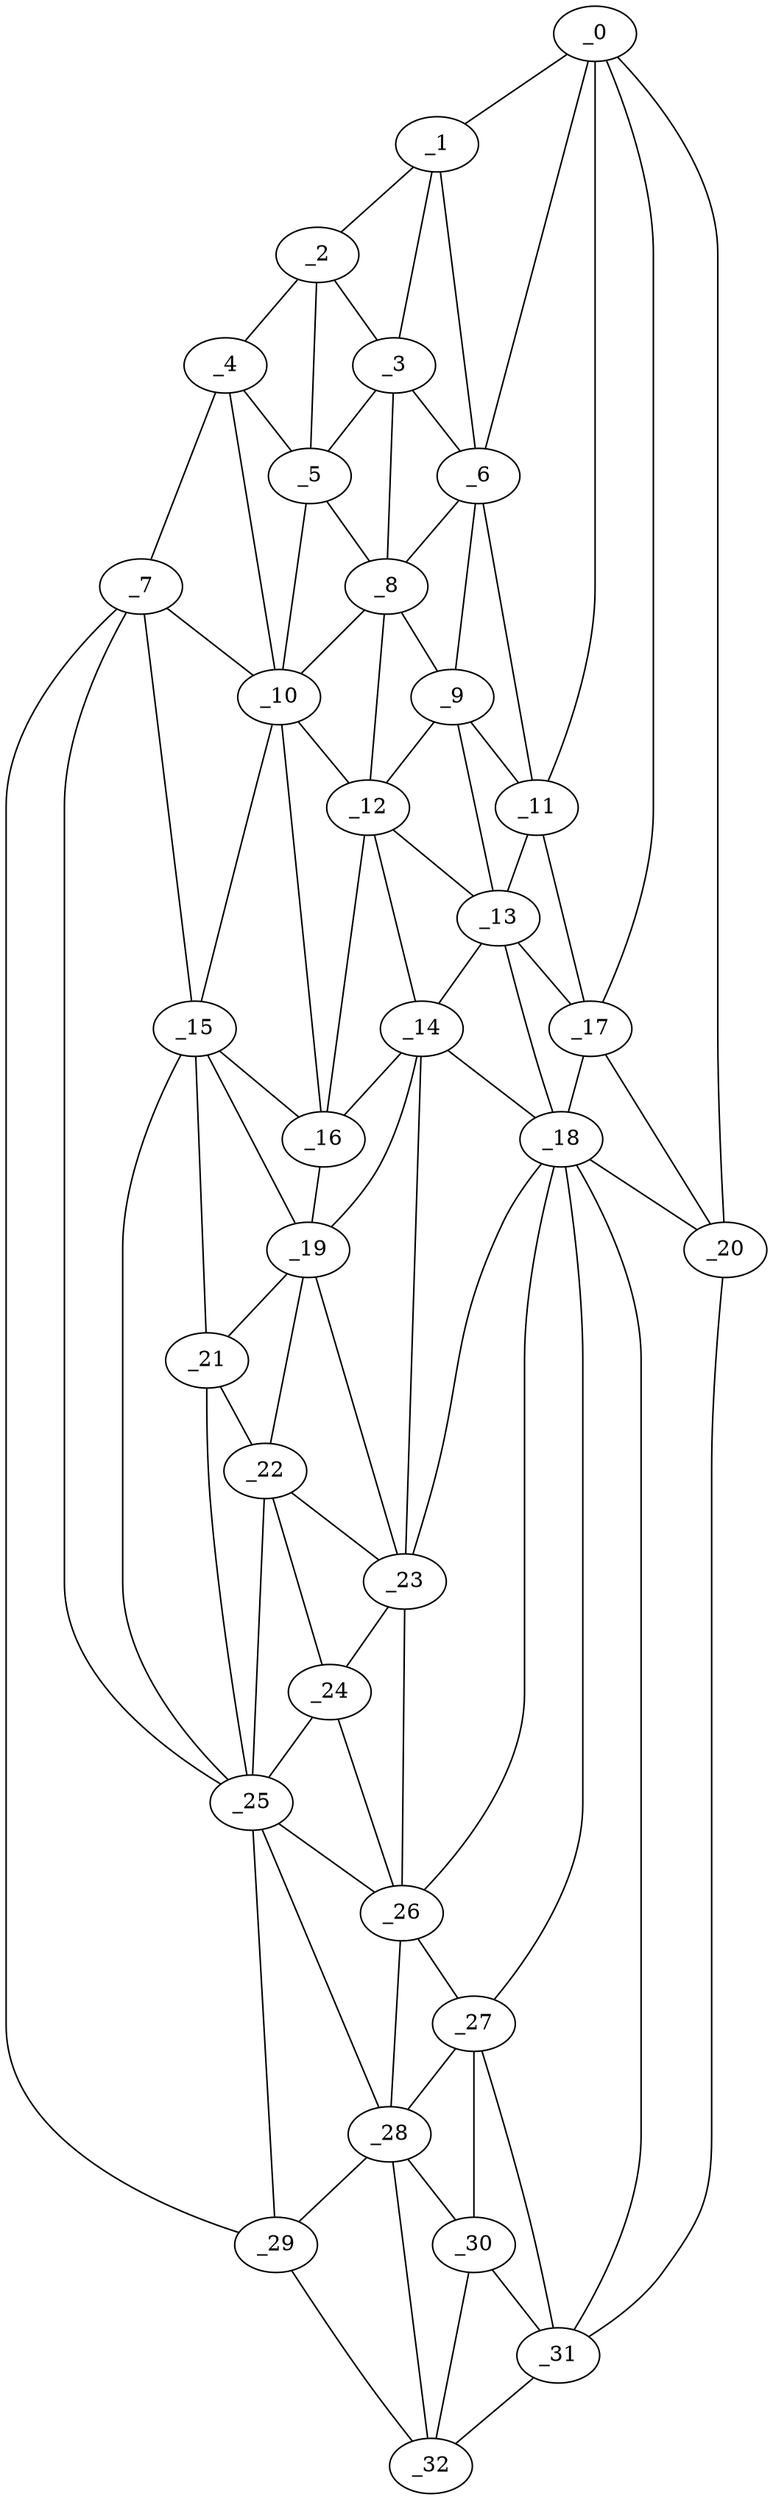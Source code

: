 graph "obj60__30.gxl" {
	_0	 [x=4,
		y=97];
	_1	 [x=9,
		y=75];
	_0 -- _1	 [valence=1];
	_6	 [x=30,
		y=66];
	_0 -- _6	 [valence=2];
	_11	 [x=43,
		y=69];
	_0 -- _11	 [valence=2];
	_17	 [x=59,
		y=79];
	_0 -- _17	 [valence=2];
	_20	 [x=66,
		y=108];
	_0 -- _20	 [valence=1];
	_2	 [x=22,
		y=35];
	_1 -- _2	 [valence=1];
	_3	 [x=25,
		y=42];
	_1 -- _3	 [valence=2];
	_1 -- _6	 [valence=1];
	_2 -- _3	 [valence=2];
	_4	 [x=28,
		y=22];
	_2 -- _4	 [valence=1];
	_5	 [x=30,
		y=41];
	_2 -- _5	 [valence=1];
	_3 -- _5	 [valence=2];
	_3 -- _6	 [valence=2];
	_8	 [x=37,
		y=56];
	_3 -- _8	 [valence=1];
	_4 -- _5	 [valence=1];
	_7	 [x=32,
		y=19];
	_4 -- _7	 [valence=1];
	_10	 [x=43,
		y=36];
	_4 -- _10	 [valence=2];
	_5 -- _8	 [valence=2];
	_5 -- _10	 [valence=1];
	_6 -- _8	 [valence=2];
	_9	 [x=40,
		y=62];
	_6 -- _9	 [valence=1];
	_6 -- _11	 [valence=2];
	_7 -- _10	 [valence=2];
	_15	 [x=52,
		y=28];
	_7 -- _15	 [valence=2];
	_25	 [x=86,
		y=33];
	_7 -- _25	 [valence=2];
	_29	 [x=118,
		y=33];
	_7 -- _29	 [valence=1];
	_8 -- _9	 [valence=2];
	_8 -- _10	 [valence=2];
	_12	 [x=45,
		y=55];
	_8 -- _12	 [valence=1];
	_9 -- _11	 [valence=1];
	_9 -- _12	 [valence=1];
	_13	 [x=47,
		y=64];
	_9 -- _13	 [valence=2];
	_10 -- _12	 [valence=2];
	_10 -- _15	 [valence=2];
	_16	 [x=57,
		y=35];
	_10 -- _16	 [valence=2];
	_11 -- _13	 [valence=2];
	_11 -- _17	 [valence=2];
	_12 -- _13	 [valence=2];
	_14	 [x=50,
		y=59];
	_12 -- _14	 [valence=2];
	_12 -- _16	 [valence=2];
	_13 -- _14	 [valence=2];
	_13 -- _17	 [valence=1];
	_18	 [x=62,
		y=75];
	_13 -- _18	 [valence=1];
	_14 -- _16	 [valence=2];
	_14 -- _18	 [valence=1];
	_19	 [x=66,
		y=35];
	_14 -- _19	 [valence=1];
	_23	 [x=79,
		y=51];
	_14 -- _23	 [valence=2];
	_15 -- _16	 [valence=1];
	_15 -- _19	 [valence=2];
	_21	 [x=76,
		y=33];
	_15 -- _21	 [valence=1];
	_15 -- _25	 [valence=2];
	_16 -- _19	 [valence=2];
	_17 -- _18	 [valence=2];
	_17 -- _20	 [valence=2];
	_18 -- _20	 [valence=2];
	_18 -- _23	 [valence=1];
	_26	 [x=91,
		y=50];
	_18 -- _26	 [valence=2];
	_27	 [x=110,
		y=57];
	_18 -- _27	 [valence=1];
	_31	 [x=122,
		y=74];
	_18 -- _31	 [valence=2];
	_19 -- _21	 [valence=1];
	_22	 [x=76,
		y=41];
	_19 -- _22	 [valence=2];
	_19 -- _23	 [valence=2];
	_20 -- _31	 [valence=1];
	_21 -- _22	 [valence=2];
	_21 -- _25	 [valence=2];
	_22 -- _23	 [valence=1];
	_24	 [x=84,
		y=45];
	_22 -- _24	 [valence=2];
	_22 -- _25	 [valence=2];
	_23 -- _24	 [valence=2];
	_23 -- _26	 [valence=2];
	_24 -- _25	 [valence=2];
	_24 -- _26	 [valence=2];
	_25 -- _26	 [valence=1];
	_28	 [x=111,
		y=51];
	_25 -- _28	 [valence=2];
	_25 -- _29	 [valence=1];
	_26 -- _27	 [valence=1];
	_26 -- _28	 [valence=2];
	_27 -- _28	 [valence=1];
	_30	 [x=118,
		y=54];
	_27 -- _30	 [valence=2];
	_27 -- _31	 [valence=2];
	_28 -- _29	 [valence=2];
	_28 -- _30	 [valence=2];
	_32	 [x=125,
		y=45];
	_28 -- _32	 [valence=1];
	_29 -- _32	 [valence=1];
	_30 -- _31	 [valence=2];
	_30 -- _32	 [valence=2];
	_31 -- _32	 [valence=1];
}

